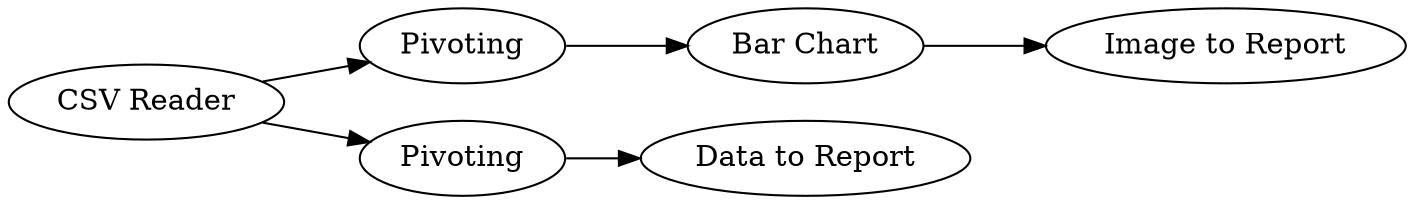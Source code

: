 digraph {
	22 -> 24
	21 -> 23
	26 -> 22
	26 -> 21
	24 -> 25
	24 [label="Bar Chart"]
	22 [label=Pivoting]
	23 [label="Data to Report"]
	21 [label=Pivoting]
	26 [label="CSV Reader"]
	25 [label="Image to Report"]
	rankdir=LR
}
